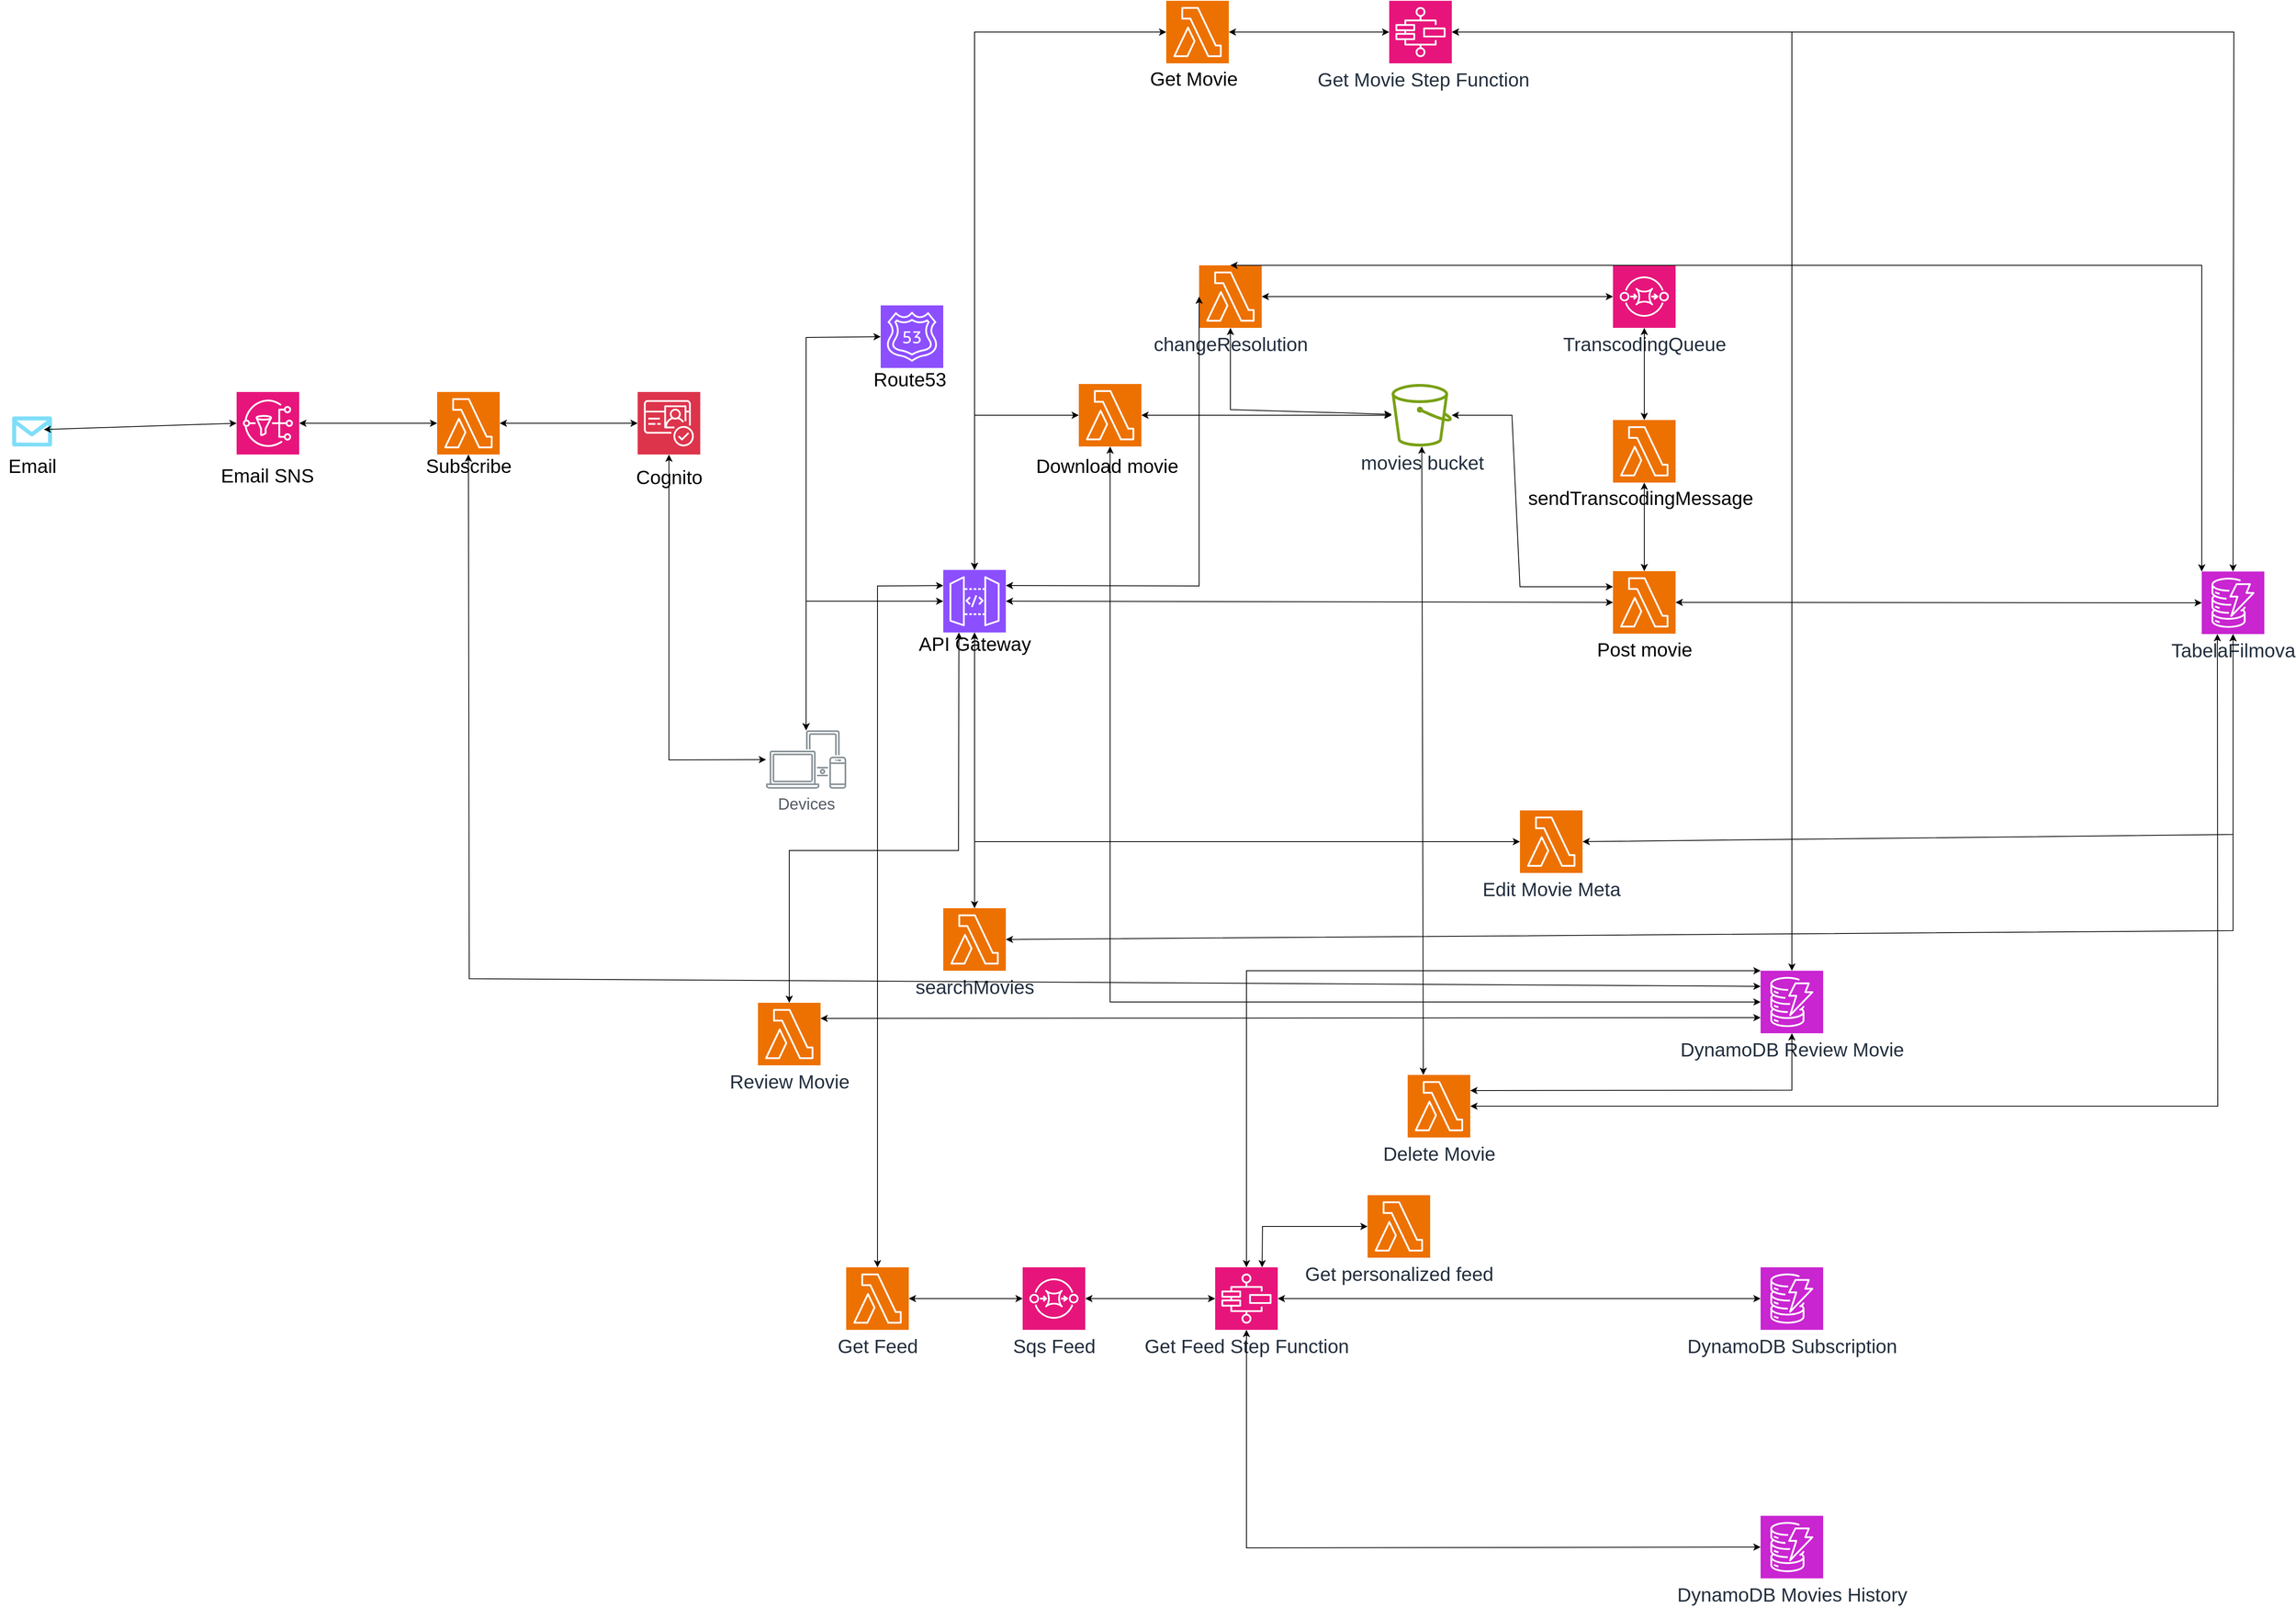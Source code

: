 <mxfile version="24.6.4" type="device">
  <diagram name="Page-1" id="YmQYOBsGNgxWVjuMiLZD">
    <mxGraphModel dx="3240" dy="2493" grid="1" gridSize="10" guides="1" tooltips="1" connect="1" arrows="1" fold="1" page="1" pageScale="1" pageWidth="850" pageHeight="1100" math="0" shadow="0">
      <root>
        <mxCell id="0" />
        <mxCell id="1" parent="0" />
        <mxCell id="2Vt1JVdmlh5cdwt1zKHp-1" value="&lt;font style=&quot;font-size: 20px;&quot;&gt;Devices&lt;/font&gt;" style="sketch=0;outlineConnect=0;gradientColor=none;fontColor=#545B64;strokeColor=none;fillColor=#879196;dashed=0;verticalLabelPosition=bottom;verticalAlign=top;align=center;html=1;fontSize=12;fontStyle=0;aspect=fixed;shape=mxgraph.aws4.illustration_devices;pointerEvents=1" parent="1" vertex="1">
          <mxGeometry x="180" y="670" width="100" height="73" as="geometry" />
        </mxCell>
        <mxCell id="2Vt1JVdmlh5cdwt1zKHp-2" value="" style="sketch=0;points=[[0,0,0],[0.25,0,0],[0.5,0,0],[0.75,0,0],[1,0,0],[0,1,0],[0.25,1,0],[0.5,1,0],[0.75,1,0],[1,1,0],[0,0.25,0],[0,0.5,0],[0,0.75,0],[1,0.25,0],[1,0.5,0],[1,0.75,0]];outlineConnect=0;fontColor=#232F3E;fillColor=#8C4FFF;strokeColor=#ffffff;dashed=0;verticalLabelPosition=bottom;verticalAlign=top;align=center;html=1;fontSize=12;fontStyle=0;aspect=fixed;shape=mxgraph.aws4.resourceIcon;resIcon=mxgraph.aws4.route_53;" parent="1" vertex="1">
          <mxGeometry x="323" y="140" width="78" height="78" as="geometry" />
        </mxCell>
        <mxCell id="2Vt1JVdmlh5cdwt1zKHp-3" value="" style="sketch=0;points=[[0,0,0],[0.25,0,0],[0.5,0,0],[0.75,0,0],[1,0,0],[0,1,0],[0.25,1,0],[0.5,1,0],[0.75,1,0],[1,1,0],[0,0.25,0],[0,0.5,0],[0,0.75,0],[1,0.25,0],[1,0.5,0],[1,0.75,0]];outlineConnect=0;fontColor=#232F3E;fillColor=#DD344C;strokeColor=#ffffff;dashed=0;verticalLabelPosition=bottom;verticalAlign=top;align=center;html=1;fontSize=12;fontStyle=0;aspect=fixed;shape=mxgraph.aws4.resourceIcon;resIcon=mxgraph.aws4.cognito;" parent="1" vertex="1">
          <mxGeometry x="20" y="248" width="78" height="78" as="geometry" />
        </mxCell>
        <mxCell id="2Vt1JVdmlh5cdwt1zKHp-4" value="" style="endArrow=classic;startArrow=classic;html=1;rounded=0;entryX=0;entryY=0.5;entryDx=0;entryDy=0;entryPerimeter=0;" parent="1" source="2Vt1JVdmlh5cdwt1zKHp-1" target="2Vt1JVdmlh5cdwt1zKHp-2" edge="1">
          <mxGeometry width="50" height="50" relative="1" as="geometry">
            <mxPoint x="210" y="290" as="sourcePoint" />
            <mxPoint x="260" y="240" as="targetPoint" />
            <Array as="points">
              <mxPoint x="230" y="180" />
            </Array>
          </mxGeometry>
        </mxCell>
        <mxCell id="2Vt1JVdmlh5cdwt1zKHp-5" value="Route53" style="text;html=1;align=center;verticalAlign=middle;resizable=0;points=[];autosize=1;strokeColor=none;fillColor=none;fontSize=24;" parent="1" vertex="1">
          <mxGeometry x="304" y="213" width="110" height="40" as="geometry" />
        </mxCell>
        <mxCell id="2Vt1JVdmlh5cdwt1zKHp-6" value="Cognito" style="text;html=1;align=center;verticalAlign=middle;resizable=0;points=[];autosize=1;strokeColor=none;fillColor=none;fontSize=24;" parent="1" vertex="1">
          <mxGeometry x="4" y="335" width="110" height="40" as="geometry" />
        </mxCell>
        <mxCell id="2Vt1JVdmlh5cdwt1zKHp-7" value="" style="endArrow=classic;startArrow=classic;html=1;rounded=0;entryX=0.5;entryY=1;entryDx=0;entryDy=0;entryPerimeter=0;" parent="1" source="2Vt1JVdmlh5cdwt1zKHp-1" target="2Vt1JVdmlh5cdwt1zKHp-3" edge="1">
          <mxGeometry width="50" height="50" relative="1" as="geometry">
            <mxPoint x="348" y="340" as="sourcePoint" />
            <mxPoint x="398" y="290" as="targetPoint" />
            <Array as="points">
              <mxPoint x="59" y="707" />
            </Array>
          </mxGeometry>
        </mxCell>
        <mxCell id="2Vt1JVdmlh5cdwt1zKHp-8" value="" style="sketch=0;points=[[0,0,0],[0.25,0,0],[0.5,0,0],[0.75,0,0],[1,0,0],[0,1,0],[0.25,1,0],[0.5,1,0],[0.75,1,0],[1,1,0],[0,0.25,0],[0,0.5,0],[0,0.75,0],[1,0.25,0],[1,0.5,0],[1,0.75,0]];outlineConnect=0;fontColor=#232F3E;fillColor=#8C4FFF;strokeColor=#ffffff;dashed=0;verticalLabelPosition=bottom;verticalAlign=top;align=center;html=1;fontSize=12;fontStyle=0;aspect=fixed;shape=mxgraph.aws4.resourceIcon;resIcon=mxgraph.aws4.api_gateway;" parent="1" vertex="1">
          <mxGeometry x="401" y="470" width="78" height="78" as="geometry" />
        </mxCell>
        <mxCell id="2Vt1JVdmlh5cdwt1zKHp-9" value="" style="endArrow=classic;startArrow=classic;html=1;rounded=0;entryX=0;entryY=0.5;entryDx=0;entryDy=0;entryPerimeter=0;" parent="1" source="2Vt1JVdmlh5cdwt1zKHp-1" target="2Vt1JVdmlh5cdwt1zKHp-8" edge="1">
          <mxGeometry width="50" height="50" relative="1" as="geometry">
            <mxPoint x="270" y="560" as="sourcePoint" />
            <mxPoint x="320" y="510" as="targetPoint" />
            <Array as="points">
              <mxPoint x="230" y="509" />
            </Array>
          </mxGeometry>
        </mxCell>
        <mxCell id="2Vt1JVdmlh5cdwt1zKHp-10" value="API Gateway" style="text;html=1;align=center;verticalAlign=middle;resizable=0;points=[];autosize=1;strokeColor=none;fillColor=none;fontSize=24;" parent="1" vertex="1">
          <mxGeometry x="360" y="543" width="160" height="40" as="geometry" />
        </mxCell>
        <mxCell id="m8aqMViu0j7FPz7zqXgG-5" value="" style="sketch=0;points=[[0,0,0],[0.25,0,0],[0.5,0,0],[0.75,0,0],[1,0,0],[0,1,0],[0.25,1,0],[0.5,1,0],[0.75,1,0],[1,1,0],[0,0.25,0],[0,0.5,0],[0,0.75,0],[1,0.25,0],[1,0.5,0],[1,0.75,0]];outlineConnect=0;fontColor=#232F3E;fillColor=#E7157B;strokeColor=#ffffff;dashed=0;verticalLabelPosition=bottom;verticalAlign=top;align=center;html=1;fontSize=12;fontStyle=0;aspect=fixed;shape=mxgraph.aws4.resourceIcon;resIcon=mxgraph.aws4.sns;" parent="1" vertex="1">
          <mxGeometry x="-480" y="248" width="78" height="78" as="geometry" />
        </mxCell>
        <mxCell id="m8aqMViu0j7FPz7zqXgG-6" value="Email SNS" style="text;html=1;align=center;verticalAlign=middle;resizable=0;points=[];autosize=1;strokeColor=none;fillColor=none;fontSize=24;" parent="1" vertex="1">
          <mxGeometry x="-512" y="333" width="140" height="40" as="geometry" />
        </mxCell>
        <mxCell id="m8aqMViu0j7FPz7zqXgG-8" value="Subscribe" style="text;html=1;align=center;verticalAlign=middle;resizable=0;points=[];autosize=1;strokeColor=none;fillColor=none;fontSize=24;" parent="1" vertex="1">
          <mxGeometry x="-256" y="321" width="130" height="40" as="geometry" />
        </mxCell>
        <mxCell id="m8aqMViu0j7FPz7zqXgG-9" value="" style="endArrow=classic;startArrow=classic;html=1;rounded=0;exitX=1;exitY=0.5;exitDx=0;exitDy=0;exitPerimeter=0;" parent="1" source="m8aqMViu0j7FPz7zqXgG-14" target="2Vt1JVdmlh5cdwt1zKHp-3" edge="1">
          <mxGeometry width="50" height="50" relative="1" as="geometry">
            <mxPoint x="-162.001" y="287.0" as="sourcePoint" />
            <mxPoint x="220" y="210" as="targetPoint" />
          </mxGeometry>
        </mxCell>
        <mxCell id="m8aqMViu0j7FPz7zqXgG-10" value="" style="endArrow=classic;startArrow=classic;html=1;rounded=0;entryX=0;entryY=0.5;entryDx=0;entryDy=0;entryPerimeter=0;" parent="1" source="m8aqMViu0j7FPz7zqXgG-5" target="m8aqMViu0j7FPz7zqXgG-14" edge="1">
          <mxGeometry width="50" height="50" relative="1" as="geometry">
            <mxPoint x="170" y="260" as="sourcePoint" />
            <mxPoint x="-219.999" y="287.0" as="targetPoint" />
          </mxGeometry>
        </mxCell>
        <mxCell id="m8aqMViu0j7FPz7zqXgG-11" value="" style="verticalLabelPosition=bottom;html=1;verticalAlign=top;align=center;strokeColor=none;fillColor=#00BEF2;shape=mxgraph.azure.message;pointerEvents=1;" parent="1" vertex="1">
          <mxGeometry x="-760" y="278.5" width="50" height="37.5" as="geometry" />
        </mxCell>
        <mxCell id="m8aqMViu0j7FPz7zqXgG-12" value="" style="endArrow=classic;startArrow=classic;html=1;rounded=0;exitX=0.791;exitY=0.435;exitDx=0;exitDy=0;exitPerimeter=0;entryX=0;entryY=0.5;entryDx=0;entryDy=0;entryPerimeter=0;" parent="1" source="m8aqMViu0j7FPz7zqXgG-11" target="m8aqMViu0j7FPz7zqXgG-5" edge="1">
          <mxGeometry width="50" height="50" relative="1" as="geometry">
            <mxPoint x="170" y="260" as="sourcePoint" />
            <mxPoint x="220" y="210" as="targetPoint" />
          </mxGeometry>
        </mxCell>
        <mxCell id="m8aqMViu0j7FPz7zqXgG-13" value="Email" style="text;html=1;align=center;verticalAlign=middle;resizable=0;points=[];autosize=1;strokeColor=none;fillColor=none;fontSize=24;" parent="1" vertex="1">
          <mxGeometry x="-775" y="321" width="80" height="40" as="geometry" />
        </mxCell>
        <mxCell id="m8aqMViu0j7FPz7zqXgG-14" value="" style="sketch=0;points=[[0,0,0],[0.25,0,0],[0.5,0,0],[0.75,0,0],[1,0,0],[0,1,0],[0.25,1,0],[0.5,1,0],[0.75,1,0],[1,1,0],[0,0.25,0],[0,0.5,0],[0,0.75,0],[1,0.25,0],[1,0.5,0],[1,0.75,0]];outlineConnect=0;fontColor=#232F3E;fillColor=#ED7100;strokeColor=#ffffff;dashed=0;verticalLabelPosition=bottom;verticalAlign=top;align=center;html=1;fontSize=12;fontStyle=0;aspect=fixed;shape=mxgraph.aws4.resourceIcon;resIcon=mxgraph.aws4.lambda;" parent="1" vertex="1">
          <mxGeometry x="-230" y="248" width="78" height="78" as="geometry" />
        </mxCell>
        <mxCell id="m8aqMViu0j7FPz7zqXgG-15" value="" style="sketch=0;points=[[0,0,0],[0.25,0,0],[0.5,0,0],[0.75,0,0],[1,0,0],[0,1,0],[0.25,1,0],[0.5,1,0],[0.75,1,0],[1,1,0],[0,0.25,0],[0,0.5,0],[0,0.75,0],[1,0.25,0],[1,0.5,0],[1,0.75,0]];outlineConnect=0;fontColor=#232F3E;fillColor=#ED7100;strokeColor=#ffffff;dashed=0;verticalLabelPosition=bottom;verticalAlign=top;align=center;html=1;fontSize=12;fontStyle=0;aspect=fixed;shape=mxgraph.aws4.resourceIcon;resIcon=mxgraph.aws4.lambda;" parent="1" vertex="1">
          <mxGeometry x="570" y="238" width="78" height="78" as="geometry" />
        </mxCell>
        <mxCell id="m8aqMViu0j7FPz7zqXgG-16" value="Download movie" style="text;html=1;align=center;verticalAlign=middle;resizable=0;points=[];autosize=1;strokeColor=none;fillColor=none;fontSize=24;" parent="1" vertex="1">
          <mxGeometry x="505" y="321" width="200" height="40" as="geometry" />
        </mxCell>
        <mxCell id="m8aqMViu0j7FPz7zqXgG-17" value="movies bucket" style="sketch=0;outlineConnect=0;fontColor=#232F3E;gradientColor=none;fillColor=#7AA116;strokeColor=none;dashed=0;verticalLabelPosition=bottom;verticalAlign=top;align=center;html=1;fontSize=24;fontStyle=0;aspect=fixed;pointerEvents=1;shape=mxgraph.aws4.bucket;" parent="1" vertex="1">
          <mxGeometry x="960" y="238" width="75" height="78" as="geometry" />
        </mxCell>
        <mxCell id="m8aqMViu0j7FPz7zqXgG-18" value="" style="endArrow=classic;startArrow=classic;html=1;rounded=0;entryX=0;entryY=0.5;entryDx=0;entryDy=0;entryPerimeter=0;exitX=0.5;exitY=0;exitDx=0;exitDy=0;exitPerimeter=0;" parent="1" source="2Vt1JVdmlh5cdwt1zKHp-8" target="m8aqMViu0j7FPz7zqXgG-15" edge="1">
          <mxGeometry width="50" height="50" relative="1" as="geometry">
            <mxPoint x="690" y="580" as="sourcePoint" />
            <mxPoint x="740" y="530" as="targetPoint" />
            <Array as="points">
              <mxPoint x="440" y="277" />
            </Array>
          </mxGeometry>
        </mxCell>
        <mxCell id="m8aqMViu0j7FPz7zqXgG-19" value="" style="endArrow=classic;startArrow=classic;html=1;rounded=0;exitX=1;exitY=0.5;exitDx=0;exitDy=0;exitPerimeter=0;" parent="1" source="m8aqMViu0j7FPz7zqXgG-15" target="m8aqMViu0j7FPz7zqXgG-17" edge="1">
          <mxGeometry width="50" height="50" relative="1" as="geometry">
            <mxPoint x="690" y="580" as="sourcePoint" />
            <mxPoint x="740" y="530" as="targetPoint" />
          </mxGeometry>
        </mxCell>
        <mxCell id="m8aqMViu0j7FPz7zqXgG-20" value="&lt;font style=&quot;font-size: 24px;&quot;&gt;DynamoDB Review Movie&lt;/font&gt;" style="sketch=0;points=[[0,0,0],[0.25,0,0],[0.5,0,0],[0.75,0,0],[1,0,0],[0,1,0],[0.25,1,0],[0.5,1,0],[0.75,1,0],[1,1,0],[0,0.25,0],[0,0.5,0],[0,0.75,0],[1,0.25,0],[1,0.5,0],[1,0.75,0]];outlineConnect=0;fontColor=#232F3E;fillColor=#C925D1;strokeColor=#ffffff;dashed=0;verticalLabelPosition=bottom;verticalAlign=top;align=center;html=1;fontSize=12;fontStyle=0;aspect=fixed;shape=mxgraph.aws4.resourceIcon;resIcon=mxgraph.aws4.dynamodb;" parent="1" vertex="1">
          <mxGeometry x="1420" y="970" width="78" height="78" as="geometry" />
        </mxCell>
        <mxCell id="m8aqMViu0j7FPz7zqXgG-21" value="" style="endArrow=classic;startArrow=classic;html=1;rounded=0;entryX=0.5;entryY=1;entryDx=0;entryDy=0;entryPerimeter=0;exitX=0;exitY=0.5;exitDx=0;exitDy=0;exitPerimeter=0;" parent="1" source="m8aqMViu0j7FPz7zqXgG-20" target="m8aqMViu0j7FPz7zqXgG-15" edge="1">
          <mxGeometry width="50" height="50" relative="1" as="geometry">
            <mxPoint x="690" y="580" as="sourcePoint" />
            <mxPoint x="740" y="530" as="targetPoint" />
            <Array as="points">
              <mxPoint x="609" y="1009" />
            </Array>
          </mxGeometry>
        </mxCell>
        <mxCell id="m8aqMViu0j7FPz7zqXgG-22" value="" style="sketch=0;points=[[0,0,0],[0.25,0,0],[0.5,0,0],[0.75,0,0],[1,0,0],[0,1,0],[0.25,1,0],[0.5,1,0],[0.75,1,0],[1,1,0],[0,0.25,0],[0,0.5,0],[0,0.75,0],[1,0.25,0],[1,0.5,0],[1,0.75,0]];outlineConnect=0;fontColor=#232F3E;fillColor=#ED7100;strokeColor=#ffffff;dashed=0;verticalLabelPosition=bottom;verticalAlign=top;align=center;html=1;fontSize=12;fontStyle=0;aspect=fixed;shape=mxgraph.aws4.resourceIcon;resIcon=mxgraph.aws4.lambda;" parent="1" vertex="1">
          <mxGeometry x="1236" y="471.5" width="78" height="78" as="geometry" />
        </mxCell>
        <mxCell id="m8aqMViu0j7FPz7zqXgG-23" value="Post movie" style="text;html=1;align=center;verticalAlign=middle;resizable=0;points=[];autosize=1;strokeColor=none;fillColor=none;fontSize=24;" parent="1" vertex="1">
          <mxGeometry x="1205" y="550" width="140" height="40" as="geometry" />
        </mxCell>
        <mxCell id="m8aqMViu0j7FPz7zqXgG-24" value="" style="endArrow=classic;startArrow=classic;html=1;rounded=0;exitX=1;exitY=0.5;exitDx=0;exitDy=0;exitPerimeter=0;entryX=0;entryY=0.5;entryDx=0;entryDy=0;entryPerimeter=0;" parent="1" source="2Vt1JVdmlh5cdwt1zKHp-8" target="m8aqMViu0j7FPz7zqXgG-22" edge="1">
          <mxGeometry width="50" height="50" relative="1" as="geometry">
            <mxPoint x="690" y="720" as="sourcePoint" />
            <mxPoint x="740" y="670" as="targetPoint" />
          </mxGeometry>
        </mxCell>
        <mxCell id="m8aqMViu0j7FPz7zqXgG-26" value="" style="endArrow=classic;startArrow=classic;html=1;rounded=0;exitX=1;exitY=0.5;exitDx=0;exitDy=0;exitPerimeter=0;entryX=0;entryY=0.5;entryDx=0;entryDy=0;entryPerimeter=0;" parent="1" source="m8aqMViu0j7FPz7zqXgG-22" target="m8aqMViu0j7FPz7zqXgG-31" edge="1">
          <mxGeometry width="50" height="50" relative="1" as="geometry">
            <mxPoint x="690" y="720" as="sourcePoint" />
            <mxPoint x="1290" y="509" as="targetPoint" />
          </mxGeometry>
        </mxCell>
        <mxCell id="m8aqMViu0j7FPz7zqXgG-31" value="&lt;font style=&quot;font-size: 24px;&quot;&gt;TabelaFilmova&lt;/font&gt;" style="sketch=0;points=[[0,0,0],[0.25,0,0],[0.5,0,0],[0.75,0,0],[1,0,0],[0,1,0],[0.25,1,0],[0.5,1,0],[0.75,1,0],[1,1,0],[0,0.25,0],[0,0.5,0],[0,0.75,0],[1,0.25,0],[1,0.5,0],[1,0.75,0]];outlineConnect=0;fontColor=#232F3E;fillColor=#C925D1;strokeColor=#ffffff;dashed=0;verticalLabelPosition=bottom;verticalAlign=top;align=center;html=1;fontSize=12;fontStyle=0;aspect=fixed;shape=mxgraph.aws4.resourceIcon;resIcon=mxgraph.aws4.dynamodb;" parent="1" vertex="1">
          <mxGeometry x="1970" y="472" width="78" height="78" as="geometry" />
        </mxCell>
        <mxCell id="m8aqMViu0j7FPz7zqXgG-38" value="&lt;font style=&quot;font-size: 24px;&quot;&gt;&amp;nbsp;Get Movie Step Function&lt;/font&gt;" style="sketch=0;points=[[0,0,0],[0.25,0,0],[0.5,0,0],[0.75,0,0],[1,0,0],[0,1,0],[0.25,1,0],[0.5,1,0],[0.75,1,0],[1,1,0],[0,0.25,0],[0,0.5,0],[0,0.75,0],[1,0.25,0],[1,0.5,0],[1,0.75,0]];outlineConnect=0;fontColor=#232F3E;fillColor=#E7157B;strokeColor=#ffffff;dashed=0;verticalLabelPosition=bottom;verticalAlign=top;align=center;html=1;fontSize=12;fontStyle=0;aspect=fixed;shape=mxgraph.aws4.resourceIcon;resIcon=mxgraph.aws4.step_functions;" parent="1" vertex="1">
          <mxGeometry x="957" y="-240" width="78" height="78" as="geometry" />
        </mxCell>
        <mxCell id="m8aqMViu0j7FPz7zqXgG-40" value="" style="sketch=0;points=[[0,0,0],[0.25,0,0],[0.5,0,0],[0.75,0,0],[1,0,0],[0,1,0],[0.25,1,0],[0.5,1,0],[0.75,1,0],[1,1,0],[0,0.25,0],[0,0.5,0],[0,0.75,0],[1,0.25,0],[1,0.5,0],[1,0.75,0]];outlineConnect=0;fontColor=#232F3E;fillColor=#ED7100;strokeColor=#ffffff;dashed=0;verticalLabelPosition=bottom;verticalAlign=top;align=center;html=1;fontSize=12;fontStyle=0;aspect=fixed;shape=mxgraph.aws4.resourceIcon;resIcon=mxgraph.aws4.lambda;" parent="1" vertex="1">
          <mxGeometry x="679" y="-240" width="78" height="78" as="geometry" />
        </mxCell>
        <mxCell id="m8aqMViu0j7FPz7zqXgG-41" value="&lt;font style=&quot;font-size: 24px;&quot;&gt;Get Movie&lt;/font&gt;" style="text;html=1;align=center;verticalAlign=middle;resizable=0;points=[];autosize=1;strokeColor=none;fillColor=none;" parent="1" vertex="1">
          <mxGeometry x="648" y="-162" width="130" height="40" as="geometry" />
        </mxCell>
        <mxCell id="m8aqMViu0j7FPz7zqXgG-42" value="" style="endArrow=classic;startArrow=classic;html=1;rounded=0;exitX=1;exitY=0.5;exitDx=0;exitDy=0;exitPerimeter=0;entryX=0;entryY=0.5;entryDx=0;entryDy=0;entryPerimeter=0;" parent="1" source="m8aqMViu0j7FPz7zqXgG-40" target="m8aqMViu0j7FPz7zqXgG-38" edge="1">
          <mxGeometry width="50" height="50" relative="1" as="geometry">
            <mxPoint x="1070" y="200" as="sourcePoint" />
            <mxPoint x="1120" y="150" as="targetPoint" />
          </mxGeometry>
        </mxCell>
        <mxCell id="m8aqMViu0j7FPz7zqXgG-43" value="" style="endArrow=classic;startArrow=classic;html=1;rounded=0;entryX=0;entryY=0.5;entryDx=0;entryDy=0;entryPerimeter=0;exitX=0.5;exitY=0;exitDx=0;exitDy=0;exitPerimeter=0;" parent="1" source="2Vt1JVdmlh5cdwt1zKHp-8" target="m8aqMViu0j7FPz7zqXgG-40" edge="1">
          <mxGeometry width="50" height="50" relative="1" as="geometry">
            <mxPoint x="1070" y="200" as="sourcePoint" />
            <mxPoint x="1120" y="150" as="targetPoint" />
            <Array as="points">
              <mxPoint x="440" y="-201" />
            </Array>
          </mxGeometry>
        </mxCell>
        <mxCell id="m8aqMViu0j7FPz7zqXgG-44" value="" style="endArrow=classic;startArrow=classic;html=1;rounded=0;entryX=0.5;entryY=0;entryDx=0;entryDy=0;entryPerimeter=0;exitX=1;exitY=0.5;exitDx=0;exitDy=0;exitPerimeter=0;" parent="1" source="m8aqMViu0j7FPz7zqXgG-38" target="m8aqMViu0j7FPz7zqXgG-31" edge="1">
          <mxGeometry width="50" height="50" relative="1" as="geometry">
            <mxPoint x="1070" y="200" as="sourcePoint" />
            <mxPoint x="1120" y="150" as="targetPoint" />
            <Array as="points">
              <mxPoint x="2010" y="-201" />
            </Array>
          </mxGeometry>
        </mxCell>
        <mxCell id="m8aqMViu0j7FPz7zqXgG-45" value="" style="endArrow=classic;startArrow=classic;html=1;rounded=0;entryX=0.5;entryY=0;entryDx=0;entryDy=0;entryPerimeter=0;exitX=1;exitY=0.5;exitDx=0;exitDy=0;exitPerimeter=0;" parent="1" source="m8aqMViu0j7FPz7zqXgG-38" target="m8aqMViu0j7FPz7zqXgG-20" edge="1">
          <mxGeometry width="50" height="50" relative="1" as="geometry">
            <mxPoint x="1070" y="490" as="sourcePoint" />
            <mxPoint x="1120" y="440" as="targetPoint" />
            <Array as="points">
              <mxPoint x="1459" y="-201" />
            </Array>
          </mxGeometry>
        </mxCell>
        <mxCell id="m8aqMViu0j7FPz7zqXgG-49" value="&lt;font style=&quot;font-size: 24px;&quot;&gt;Edit Movie Meta&lt;/font&gt;" style="sketch=0;points=[[0,0,0],[0.25,0,0],[0.5,0,0],[0.75,0,0],[1,0,0],[0,1,0],[0.25,1,0],[0.5,1,0],[0.75,1,0],[1,1,0],[0,0.25,0],[0,0.5,0],[0,0.75,0],[1,0.25,0],[1,0.5,0],[1,0.75,0]];outlineConnect=0;fontColor=#232F3E;fillColor=#ED7100;strokeColor=#ffffff;dashed=0;verticalLabelPosition=bottom;verticalAlign=top;align=center;html=1;fontSize=12;fontStyle=0;aspect=fixed;shape=mxgraph.aws4.resourceIcon;resIcon=mxgraph.aws4.lambda;" parent="1" vertex="1">
          <mxGeometry x="1120" y="770" width="78" height="78" as="geometry" />
        </mxCell>
        <mxCell id="m8aqMViu0j7FPz7zqXgG-50" value="" style="endArrow=classic;startArrow=classic;html=1;rounded=0;exitX=1;exitY=0.5;exitDx=0;exitDy=0;exitPerimeter=0;entryX=0.5;entryY=1;entryDx=0;entryDy=0;entryPerimeter=0;" parent="1" source="m8aqMViu0j7FPz7zqXgG-49" target="m8aqMViu0j7FPz7zqXgG-31" edge="1">
          <mxGeometry width="50" height="50" relative="1" as="geometry">
            <mxPoint x="1620" y="490" as="sourcePoint" />
            <mxPoint x="1670" y="440" as="targetPoint" />
            <Array as="points">
              <mxPoint x="2009" y="800" />
            </Array>
          </mxGeometry>
        </mxCell>
        <mxCell id="m8aqMViu0j7FPz7zqXgG-51" value="" style="endArrow=classic;startArrow=classic;html=1;rounded=0;exitX=0;exitY=0.5;exitDx=0;exitDy=0;exitPerimeter=0;" parent="1" source="m8aqMViu0j7FPz7zqXgG-49" target="2Vt1JVdmlh5cdwt1zKHp-8" edge="1">
          <mxGeometry width="50" height="50" relative="1" as="geometry">
            <mxPoint x="940" y="490" as="sourcePoint" />
            <mxPoint x="990" y="440" as="targetPoint" />
            <Array as="points">
              <mxPoint x="440" y="809" />
            </Array>
          </mxGeometry>
        </mxCell>
        <mxCell id="m8aqMViu0j7FPz7zqXgG-52" value="&lt;font style=&quot;font-size: 24px;&quot;&gt;searchMovies&lt;/font&gt;" style="sketch=0;points=[[0,0,0],[0.25,0,0],[0.5,0,0],[0.75,0,0],[1,0,0],[0,1,0],[0.25,1,0],[0.5,1,0],[0.75,1,0],[1,1,0],[0,0.25,0],[0,0.5,0],[0,0.75,0],[1,0.25,0],[1,0.5,0],[1,0.75,0]];outlineConnect=0;fontColor=#232F3E;fillColor=#ED7100;strokeColor=#ffffff;dashed=0;verticalLabelPosition=bottom;verticalAlign=top;align=center;html=1;fontSize=12;fontStyle=0;aspect=fixed;shape=mxgraph.aws4.resourceIcon;resIcon=mxgraph.aws4.lambda;" parent="1" vertex="1">
          <mxGeometry x="401" y="892" width="78" height="78" as="geometry" />
        </mxCell>
        <mxCell id="m8aqMViu0j7FPz7zqXgG-53" value="" style="endArrow=classic;startArrow=classic;html=1;rounded=0;entryX=0.5;entryY=1;entryDx=0;entryDy=0;entryPerimeter=0;exitX=1;exitY=0.5;exitDx=0;exitDy=0;exitPerimeter=0;" parent="1" source="m8aqMViu0j7FPz7zqXgG-52" target="m8aqMViu0j7FPz7zqXgG-31" edge="1">
          <mxGeometry width="50" height="50" relative="1" as="geometry">
            <mxPoint x="1000" y="330" as="sourcePoint" />
            <mxPoint x="1050" y="280" as="targetPoint" />
            <Array as="points">
              <mxPoint x="2009" y="920" />
            </Array>
          </mxGeometry>
        </mxCell>
        <mxCell id="m8aqMViu0j7FPz7zqXgG-54" value="" style="endArrow=classic;startArrow=classic;html=1;rounded=0;exitX=0.5;exitY=0;exitDx=0;exitDy=0;exitPerimeter=0;" parent="1" source="m8aqMViu0j7FPz7zqXgG-52" target="2Vt1JVdmlh5cdwt1zKHp-8" edge="1">
          <mxGeometry width="50" height="50" relative="1" as="geometry">
            <mxPoint x="1370" y="520" as="sourcePoint" />
            <mxPoint x="1420" y="470" as="targetPoint" />
          </mxGeometry>
        </mxCell>
        <mxCell id="m8aqMViu0j7FPz7zqXgG-56" value="&lt;font style=&quot;font-size: 24px;&quot;&gt;Delete Movie&lt;/font&gt;" style="sketch=0;points=[[0,0,0],[0.25,0,0],[0.5,0,0],[0.75,0,0],[1,0,0],[0,1,0],[0.25,1,0],[0.5,1,0],[0.75,1,0],[1,1,0],[0,0.25,0],[0,0.5,0],[0,0.75,0],[1,0.25,0],[1,0.5,0],[1,0.75,0]];outlineConnect=0;fontColor=#232F3E;fillColor=#ED7100;strokeColor=#ffffff;dashed=0;verticalLabelPosition=bottom;verticalAlign=top;align=center;html=1;fontSize=12;fontStyle=0;aspect=fixed;shape=mxgraph.aws4.resourceIcon;resIcon=mxgraph.aws4.lambda;" parent="1" vertex="1">
          <mxGeometry x="980" y="1100" width="78" height="78" as="geometry" />
        </mxCell>
        <mxCell id="m8aqMViu0j7FPz7zqXgG-57" value="" style="endArrow=classic;startArrow=classic;html=1;rounded=0;exitX=0.25;exitY=0;exitDx=0;exitDy=0;exitPerimeter=0;" parent="1" source="m8aqMViu0j7FPz7zqXgG-56" target="m8aqMViu0j7FPz7zqXgG-17" edge="1">
          <mxGeometry width="50" height="50" relative="1" as="geometry">
            <mxPoint x="890" y="680" as="sourcePoint" />
            <mxPoint x="940" y="630" as="targetPoint" />
          </mxGeometry>
        </mxCell>
        <mxCell id="m8aqMViu0j7FPz7zqXgG-58" value="" style="endArrow=classic;startArrow=classic;html=1;rounded=0;entryX=0.25;entryY=1;entryDx=0;entryDy=0;entryPerimeter=0;exitX=1;exitY=0.5;exitDx=0;exitDy=0;exitPerimeter=0;" parent="1" source="m8aqMViu0j7FPz7zqXgG-56" target="m8aqMViu0j7FPz7zqXgG-31" edge="1">
          <mxGeometry width="50" height="50" relative="1" as="geometry">
            <mxPoint x="890" y="680" as="sourcePoint" />
            <mxPoint x="940" y="630" as="targetPoint" />
            <Array as="points">
              <mxPoint x="1990" y="1139" />
            </Array>
          </mxGeometry>
        </mxCell>
        <mxCell id="m8aqMViu0j7FPz7zqXgG-59" value="" style="endArrow=classic;startArrow=classic;html=1;rounded=0;exitX=1;exitY=0.25;exitDx=0;exitDy=0;exitPerimeter=0;entryX=0.5;entryY=1;entryDx=0;entryDy=0;entryPerimeter=0;" parent="1" source="m8aqMViu0j7FPz7zqXgG-56" target="m8aqMViu0j7FPz7zqXgG-20" edge="1">
          <mxGeometry width="50" height="50" relative="1" as="geometry">
            <mxPoint x="890" y="680" as="sourcePoint" />
            <mxPoint x="940" y="630" as="targetPoint" />
            <Array as="points">
              <mxPoint x="1459" y="1119" />
            </Array>
          </mxGeometry>
        </mxCell>
        <mxCell id="m8aqMViu0j7FPz7zqXgG-60" value="" style="endArrow=classic;startArrow=classic;html=1;rounded=0;entryX=0.5;entryY=1;entryDx=0;entryDy=0;entryPerimeter=0;exitX=0;exitY=0.25;exitDx=0;exitDy=0;exitPerimeter=0;" parent="1" source="m8aqMViu0j7FPz7zqXgG-20" target="m8aqMViu0j7FPz7zqXgG-14" edge="1">
          <mxGeometry width="50" height="50" relative="1" as="geometry">
            <mxPoint x="530" y="680" as="sourcePoint" />
            <mxPoint x="580" y="630" as="targetPoint" />
            <Array as="points">
              <mxPoint x="-190" y="980" />
            </Array>
          </mxGeometry>
        </mxCell>
        <mxCell id="m8aqMViu0j7FPz7zqXgG-61" value="&lt;font style=&quot;font-size: 24px;&quot;&gt;Review Movie&lt;/font&gt;" style="sketch=0;points=[[0,0,0],[0.25,0,0],[0.5,0,0],[0.75,0,0],[1,0,0],[0,1,0],[0.25,1,0],[0.5,1,0],[0.75,1,0],[1,1,0],[0,0.25,0],[0,0.5,0],[0,0.75,0],[1,0.25,0],[1,0.5,0],[1,0.75,0]];outlineConnect=0;fontColor=#232F3E;fillColor=#ED7100;strokeColor=#ffffff;dashed=0;verticalLabelPosition=bottom;verticalAlign=top;align=center;html=1;fontSize=12;fontStyle=0;aspect=fixed;shape=mxgraph.aws4.resourceIcon;resIcon=mxgraph.aws4.lambda;" parent="1" vertex="1">
          <mxGeometry x="170" y="1010" width="78" height="78" as="geometry" />
        </mxCell>
        <mxCell id="m8aqMViu0j7FPz7zqXgG-62" value="" style="endArrow=classic;startArrow=classic;html=1;rounded=0;entryX=0;entryY=0.75;entryDx=0;entryDy=0;entryPerimeter=0;exitX=1;exitY=0.25;exitDx=0;exitDy=0;exitPerimeter=0;" parent="1" source="m8aqMViu0j7FPz7zqXgG-61" target="m8aqMViu0j7FPz7zqXgG-20" edge="1">
          <mxGeometry width="50" height="50" relative="1" as="geometry">
            <mxPoint x="820" y="860" as="sourcePoint" />
            <mxPoint x="870" y="810" as="targetPoint" />
          </mxGeometry>
        </mxCell>
        <mxCell id="m8aqMViu0j7FPz7zqXgG-63" value="" style="endArrow=classic;startArrow=classic;html=1;rounded=0;entryX=0.25;entryY=1;entryDx=0;entryDy=0;entryPerimeter=0;exitX=0.5;exitY=0;exitDx=0;exitDy=0;exitPerimeter=0;" parent="1" source="m8aqMViu0j7FPz7zqXgG-61" target="2Vt1JVdmlh5cdwt1zKHp-8" edge="1">
          <mxGeometry width="50" height="50" relative="1" as="geometry">
            <mxPoint x="820" y="860" as="sourcePoint" />
            <mxPoint x="870" y="810" as="targetPoint" />
            <Array as="points">
              <mxPoint x="209" y="820" />
              <mxPoint x="420" y="820" />
            </Array>
          </mxGeometry>
        </mxCell>
        <mxCell id="m8aqMViu0j7FPz7zqXgG-65" value="&lt;font style=&quot;font-size: 24px;&quot;&gt;DynamoDB Subscription&lt;/font&gt;" style="sketch=0;points=[[0,0,0],[0.25,0,0],[0.5,0,0],[0.75,0,0],[1,0,0],[0,1,0],[0.25,1,0],[0.5,1,0],[0.75,1,0],[1,1,0],[0,0.25,0],[0,0.5,0],[0,0.75,0],[1,0.25,0],[1,0.5,0],[1,0.75,0]];outlineConnect=0;fontColor=#232F3E;fillColor=#C925D1;strokeColor=#ffffff;dashed=0;verticalLabelPosition=bottom;verticalAlign=top;align=center;html=1;fontSize=12;fontStyle=0;aspect=fixed;shape=mxgraph.aws4.resourceIcon;resIcon=mxgraph.aws4.dynamodb;" parent="1" vertex="1">
          <mxGeometry x="1420" y="1340" width="78" height="78" as="geometry" />
        </mxCell>
        <mxCell id="m8aqMViu0j7FPz7zqXgG-67" value="&lt;font style=&quot;font-size: 24px;&quot;&gt;Get Feed Step Function&lt;/font&gt;" style="sketch=0;points=[[0,0,0],[0.25,0,0],[0.5,0,0],[0.75,0,0],[1,0,0],[0,1,0],[0.25,1,0],[0.5,1,0],[0.75,1,0],[1,1,0],[0,0.25,0],[0,0.5,0],[0,0.75,0],[1,0.25,0],[1,0.5,0],[1,0.75,0]];outlineConnect=0;fontColor=#232F3E;fillColor=#E7157B;strokeColor=#ffffff;dashed=0;verticalLabelPosition=bottom;verticalAlign=top;align=center;html=1;fontSize=12;fontStyle=0;aspect=fixed;shape=mxgraph.aws4.resourceIcon;resIcon=mxgraph.aws4.step_functions;" parent="1" vertex="1">
          <mxGeometry x="740" y="1340" width="78" height="78" as="geometry" />
        </mxCell>
        <mxCell id="m8aqMViu0j7FPz7zqXgG-68" value="" style="endArrow=classic;startArrow=classic;html=1;rounded=0;exitX=1;exitY=0.5;exitDx=0;exitDy=0;exitPerimeter=0;entryX=0;entryY=0.5;entryDx=0;entryDy=0;entryPerimeter=0;" parent="1" source="m8aqMViu0j7FPz7zqXgG-67" target="m8aqMViu0j7FPz7zqXgG-65" edge="1">
          <mxGeometry width="50" height="50" relative="1" as="geometry">
            <mxPoint x="1260" y="1030" as="sourcePoint" />
            <mxPoint x="1310" y="980" as="targetPoint" />
          </mxGeometry>
        </mxCell>
        <mxCell id="m8aqMViu0j7FPz7zqXgG-69" value="" style="endArrow=classic;startArrow=classic;html=1;rounded=0;entryX=0;entryY=0;entryDx=0;entryDy=0;entryPerimeter=0;exitX=0.5;exitY=0;exitDx=0;exitDy=0;exitPerimeter=0;" parent="1" source="m8aqMViu0j7FPz7zqXgG-67" target="m8aqMViu0j7FPz7zqXgG-20" edge="1">
          <mxGeometry width="50" height="50" relative="1" as="geometry">
            <mxPoint x="1260" y="1030" as="sourcePoint" />
            <mxPoint x="1310" y="980" as="targetPoint" />
            <Array as="points">
              <mxPoint x="779" y="970" />
            </Array>
          </mxGeometry>
        </mxCell>
        <mxCell id="m8aqMViu0j7FPz7zqXgG-70" value="&lt;font style=&quot;font-size: 24px;&quot;&gt;Sqs Feed&lt;/font&gt;" style="sketch=0;points=[[0,0,0],[0.25,0,0],[0.5,0,0],[0.75,0,0],[1,0,0],[0,1,0],[0.25,1,0],[0.5,1,0],[0.75,1,0],[1,1,0],[0,0.25,0],[0,0.5,0],[0,0.75,0],[1,0.25,0],[1,0.5,0],[1,0.75,0]];outlineConnect=0;fontColor=#232F3E;fillColor=#E7157B;strokeColor=#ffffff;dashed=0;verticalLabelPosition=bottom;verticalAlign=top;align=center;html=1;fontSize=12;fontStyle=0;aspect=fixed;shape=mxgraph.aws4.resourceIcon;resIcon=mxgraph.aws4.sqs;" parent="1" vertex="1">
          <mxGeometry x="500" y="1340" width="78" height="78" as="geometry" />
        </mxCell>
        <mxCell id="m8aqMViu0j7FPz7zqXgG-71" value="" style="endArrow=classic;startArrow=classic;html=1;rounded=0;entryX=1;entryY=0.5;entryDx=0;entryDy=0;entryPerimeter=0;exitX=0;exitY=0.5;exitDx=0;exitDy=0;exitPerimeter=0;" parent="1" source="m8aqMViu0j7FPz7zqXgG-67" target="m8aqMViu0j7FPz7zqXgG-70" edge="1">
          <mxGeometry width="50" height="50" relative="1" as="geometry">
            <mxPoint x="1260" y="1030" as="sourcePoint" />
            <mxPoint x="1310" y="980" as="targetPoint" />
          </mxGeometry>
        </mxCell>
        <mxCell id="m8aqMViu0j7FPz7zqXgG-72" value="&lt;font style=&quot;font-size: 24px;&quot;&gt;Get Feed&lt;/font&gt;" style="sketch=0;points=[[0,0,0],[0.25,0,0],[0.5,0,0],[0.75,0,0],[1,0,0],[0,1,0],[0.25,1,0],[0.5,1,0],[0.75,1,0],[1,1,0],[0,0.25,0],[0,0.5,0],[0,0.75,0],[1,0.25,0],[1,0.5,0],[1,0.75,0]];outlineConnect=0;fontColor=#232F3E;fillColor=#ED7100;strokeColor=#ffffff;dashed=0;verticalLabelPosition=bottom;verticalAlign=top;align=center;html=1;fontSize=12;fontStyle=0;aspect=fixed;shape=mxgraph.aws4.resourceIcon;resIcon=mxgraph.aws4.lambda;" parent="1" vertex="1">
          <mxGeometry x="280" y="1340" width="78" height="78" as="geometry" />
        </mxCell>
        <mxCell id="m8aqMViu0j7FPz7zqXgG-73" value="" style="endArrow=classic;startArrow=classic;html=1;rounded=0;exitX=1;exitY=0.5;exitDx=0;exitDy=0;exitPerimeter=0;entryX=0;entryY=0.5;entryDx=0;entryDy=0;entryPerimeter=0;" parent="1" source="m8aqMViu0j7FPz7zqXgG-72" target="m8aqMViu0j7FPz7zqXgG-70" edge="1">
          <mxGeometry width="50" height="50" relative="1" as="geometry">
            <mxPoint x="1260" y="1030" as="sourcePoint" />
            <mxPoint x="1310" y="980" as="targetPoint" />
          </mxGeometry>
        </mxCell>
        <mxCell id="m8aqMViu0j7FPz7zqXgG-74" value="" style="endArrow=classic;startArrow=classic;html=1;rounded=0;exitX=0.5;exitY=0;exitDx=0;exitDy=0;exitPerimeter=0;entryX=0;entryY=0.25;entryDx=0;entryDy=0;entryPerimeter=0;" parent="1" source="m8aqMViu0j7FPz7zqXgG-72" target="2Vt1JVdmlh5cdwt1zKHp-8" edge="1">
          <mxGeometry width="50" height="50" relative="1" as="geometry">
            <mxPoint x="1260" y="1030" as="sourcePoint" />
            <mxPoint x="1310" y="980" as="targetPoint" />
            <Array as="points">
              <mxPoint x="319" y="490" />
            </Array>
          </mxGeometry>
        </mxCell>
        <mxCell id="m8aqMViu0j7FPz7zqXgG-75" value="&lt;font style=&quot;font-size: 24px;&quot;&gt;DynamoDB Movies History&lt;/font&gt;" style="sketch=0;points=[[0,0,0],[0.25,0,0],[0.5,0,0],[0.75,0,0],[1,0,0],[0,1,0],[0.25,1,0],[0.5,1,0],[0.75,1,0],[1,1,0],[0,0.25,0],[0,0.5,0],[0,0.75,0],[1,0.25,0],[1,0.5,0],[1,0.75,0]];outlineConnect=0;fontColor=#232F3E;fillColor=#C925D1;strokeColor=#ffffff;dashed=0;verticalLabelPosition=bottom;verticalAlign=top;align=center;html=1;fontSize=12;fontStyle=0;aspect=fixed;shape=mxgraph.aws4.resourceIcon;resIcon=mxgraph.aws4.dynamodb;" parent="1" vertex="1">
          <mxGeometry x="1420" y="1650" width="78" height="78" as="geometry" />
        </mxCell>
        <mxCell id="m8aqMViu0j7FPz7zqXgG-77" value="" style="endArrow=classic;startArrow=classic;html=1;rounded=0;entryX=0.5;entryY=1;entryDx=0;entryDy=0;entryPerimeter=0;exitX=0;exitY=0.5;exitDx=0;exitDy=0;exitPerimeter=0;" parent="1" source="m8aqMViu0j7FPz7zqXgG-75" target="m8aqMViu0j7FPz7zqXgG-67" edge="1">
          <mxGeometry width="50" height="50" relative="1" as="geometry">
            <mxPoint x="1260" y="1360" as="sourcePoint" />
            <mxPoint x="1310" y="1310" as="targetPoint" />
            <Array as="points">
              <mxPoint x="779" y="1690" />
            </Array>
          </mxGeometry>
        </mxCell>
        <mxCell id="m8aqMViu0j7FPz7zqXgG-78" value="&lt;font style=&quot;font-size: 24px;&quot;&gt;Get personalized feed&lt;/font&gt;" style="sketch=0;points=[[0,0,0],[0.25,0,0],[0.5,0,0],[0.75,0,0],[1,0,0],[0,1,0],[0.25,1,0],[0.5,1,0],[0.75,1,0],[1,1,0],[0,0.25,0],[0,0.5,0],[0,0.75,0],[1,0.25,0],[1,0.5,0],[1,0.75,0]];outlineConnect=0;fontColor=#232F3E;fillColor=#ED7100;strokeColor=#ffffff;dashed=0;verticalLabelPosition=bottom;verticalAlign=top;align=center;html=1;fontSize=12;fontStyle=0;aspect=fixed;shape=mxgraph.aws4.resourceIcon;resIcon=mxgraph.aws4.lambda;" parent="1" vertex="1">
          <mxGeometry x="930" y="1250" width="78" height="78" as="geometry" />
        </mxCell>
        <mxCell id="m8aqMViu0j7FPz7zqXgG-79" value="" style="endArrow=classic;startArrow=classic;html=1;rounded=0;exitX=0.75;exitY=0;exitDx=0;exitDy=0;exitPerimeter=0;entryX=0;entryY=0.5;entryDx=0;entryDy=0;entryPerimeter=0;" parent="1" source="m8aqMViu0j7FPz7zqXgG-67" target="m8aqMViu0j7FPz7zqXgG-78" edge="1">
          <mxGeometry width="50" height="50" relative="1" as="geometry">
            <mxPoint x="1140" y="690" as="sourcePoint" />
            <mxPoint x="1190" y="640" as="targetPoint" />
            <Array as="points">
              <mxPoint x="799" y="1289" />
            </Array>
          </mxGeometry>
        </mxCell>
        <mxCell id="azufNP_5JpE3vBGDtAjU-5" value="&lt;font style=&quot;font-size: 24px;&quot;&gt;changeResolution&lt;/font&gt;" style="sketch=0;points=[[0,0,0],[0.25,0,0],[0.5,0,0],[0.75,0,0],[1,0,0],[0,1,0],[0.25,1,0],[0.5,1,0],[0.75,1,0],[1,1,0],[0,0.25,0],[0,0.5,0],[0,0.75,0],[1,0.25,0],[1,0.5,0],[1,0.75,0]];outlineConnect=0;fontColor=#232F3E;fillColor=#ED7100;strokeColor=#ffffff;dashed=0;verticalLabelPosition=bottom;verticalAlign=top;align=center;html=1;fontSize=12;fontStyle=0;aspect=fixed;shape=mxgraph.aws4.resourceIcon;resIcon=mxgraph.aws4.lambda;" vertex="1" parent="1">
          <mxGeometry x="720" y="90" width="78" height="78" as="geometry" />
        </mxCell>
        <mxCell id="azufNP_5JpE3vBGDtAjU-6" value="" style="endArrow=classic;startArrow=classic;html=1;rounded=0;exitX=1;exitY=0.25;exitDx=0;exitDy=0;exitPerimeter=0;entryX=0;entryY=0.5;entryDx=0;entryDy=0;entryPerimeter=0;" edge="1" parent="1" source="2Vt1JVdmlh5cdwt1zKHp-8" target="azufNP_5JpE3vBGDtAjU-5">
          <mxGeometry width="50" height="50" relative="1" as="geometry">
            <mxPoint x="900" y="350" as="sourcePoint" />
            <mxPoint x="950" y="300" as="targetPoint" />
            <Array as="points">
              <mxPoint x="720" y="490" />
            </Array>
          </mxGeometry>
        </mxCell>
        <mxCell id="azufNP_5JpE3vBGDtAjU-7" value="" style="endArrow=classic;startArrow=classic;html=1;rounded=0;exitX=0.5;exitY=1;exitDx=0;exitDy=0;exitPerimeter=0;" edge="1" parent="1" source="azufNP_5JpE3vBGDtAjU-5" target="m8aqMViu0j7FPz7zqXgG-17">
          <mxGeometry width="50" height="50" relative="1" as="geometry">
            <mxPoint x="900" y="350" as="sourcePoint" />
            <mxPoint x="950" y="300" as="targetPoint" />
            <Array as="points">
              <mxPoint x="759" y="270" />
            </Array>
          </mxGeometry>
        </mxCell>
        <mxCell id="azufNP_5JpE3vBGDtAjU-8" value="&lt;font style=&quot;font-size: 24px;&quot;&gt;TranscodingQueue&lt;/font&gt;" style="sketch=0;points=[[0,0,0],[0.25,0,0],[0.5,0,0],[0.75,0,0],[1,0,0],[0,1,0],[0.25,1,0],[0.5,1,0],[0.75,1,0],[1,1,0],[0,0.25,0],[0,0.5,0],[0,0.75,0],[1,0.25,0],[1,0.5,0],[1,0.75,0]];outlineConnect=0;fontColor=#232F3E;fillColor=#E7157B;strokeColor=#ffffff;dashed=0;verticalLabelPosition=bottom;verticalAlign=top;align=center;html=1;fontSize=12;fontStyle=0;aspect=fixed;shape=mxgraph.aws4.resourceIcon;resIcon=mxgraph.aws4.sqs;" vertex="1" parent="1">
          <mxGeometry x="1236" y="90" width="78" height="78" as="geometry" />
        </mxCell>
        <mxCell id="azufNP_5JpE3vBGDtAjU-9" value="" style="endArrow=classic;startArrow=classic;html=1;rounded=0;entryX=0.5;entryY=1;entryDx=0;entryDy=0;entryPerimeter=0;exitX=0.5;exitY=0;exitDx=0;exitDy=0;exitPerimeter=0;" edge="1" parent="1" source="azufNP_5JpE3vBGDtAjU-12" target="azufNP_5JpE3vBGDtAjU-8">
          <mxGeometry width="50" height="50" relative="1" as="geometry">
            <mxPoint x="900" y="730" as="sourcePoint" />
            <mxPoint x="950" y="680" as="targetPoint" />
          </mxGeometry>
        </mxCell>
        <mxCell id="azufNP_5JpE3vBGDtAjU-10" value="" style="endArrow=classic;startArrow=classic;html=1;rounded=0;exitX=1;exitY=0.5;exitDx=0;exitDy=0;exitPerimeter=0;entryX=0;entryY=0.5;entryDx=0;entryDy=0;entryPerimeter=0;" edge="1" parent="1" source="azufNP_5JpE3vBGDtAjU-5" target="azufNP_5JpE3vBGDtAjU-8">
          <mxGeometry width="50" height="50" relative="1" as="geometry">
            <mxPoint x="900" y="730" as="sourcePoint" />
            <mxPoint x="950" y="680" as="targetPoint" />
          </mxGeometry>
        </mxCell>
        <mxCell id="azufNP_5JpE3vBGDtAjU-11" value="" style="endArrow=classic;startArrow=classic;html=1;rounded=0;entryX=0;entryY=0;entryDx=0;entryDy=0;entryPerimeter=0;exitX=0.5;exitY=0;exitDx=0;exitDy=0;exitPerimeter=0;" edge="1" parent="1" source="azufNP_5JpE3vBGDtAjU-5" target="m8aqMViu0j7FPz7zqXgG-31">
          <mxGeometry width="50" height="50" relative="1" as="geometry">
            <mxPoint x="900" y="510" as="sourcePoint" />
            <mxPoint x="950" y="460" as="targetPoint" />
            <Array as="points">
              <mxPoint x="1970" y="90" />
            </Array>
          </mxGeometry>
        </mxCell>
        <mxCell id="azufNP_5JpE3vBGDtAjU-13" value="sendTranscodingMessage" style="text;html=1;align=center;verticalAlign=middle;resizable=0;points=[];autosize=1;strokeColor=none;fillColor=none;fontSize=24;" vertex="1" parent="1">
          <mxGeometry x="1120" y="361" width="300" height="40" as="geometry" />
        </mxCell>
        <mxCell id="azufNP_5JpE3vBGDtAjU-14" value="" style="endArrow=classic;startArrow=classic;html=1;rounded=0;entryX=0.5;entryY=1;entryDx=0;entryDy=0;entryPerimeter=0;exitX=0.5;exitY=0;exitDx=0;exitDy=0;exitPerimeter=0;" edge="1" parent="1" source="m8aqMViu0j7FPz7zqXgG-22" target="azufNP_5JpE3vBGDtAjU-12">
          <mxGeometry width="50" height="50" relative="1" as="geometry">
            <mxPoint x="1275" y="472" as="sourcePoint" />
            <mxPoint x="1275" y="188" as="targetPoint" />
          </mxGeometry>
        </mxCell>
        <mxCell id="azufNP_5JpE3vBGDtAjU-12" value="" style="sketch=0;points=[[0,0,0],[0.25,0,0],[0.5,0,0],[0.75,0,0],[1,0,0],[0,1,0],[0.25,1,0],[0.5,1,0],[0.75,1,0],[1,1,0],[0,0.25,0],[0,0.5,0],[0,0.75,0],[1,0.25,0],[1,0.5,0],[1,0.75,0]];outlineConnect=0;fontColor=#232F3E;fillColor=#ED7100;strokeColor=#ffffff;dashed=0;verticalLabelPosition=bottom;verticalAlign=top;align=center;html=1;fontSize=12;fontStyle=0;aspect=fixed;shape=mxgraph.aws4.resourceIcon;resIcon=mxgraph.aws4.lambda;" vertex="1" parent="1">
          <mxGeometry x="1236" y="283" width="78" height="78" as="geometry" />
        </mxCell>
        <mxCell id="azufNP_5JpE3vBGDtAjU-15" value="" style="endArrow=classic;startArrow=classic;html=1;rounded=0;entryX=0;entryY=0.25;entryDx=0;entryDy=0;entryPerimeter=0;" edge="1" parent="1" source="m8aqMViu0j7FPz7zqXgG-17" target="m8aqMViu0j7FPz7zqXgG-22">
          <mxGeometry width="50" height="50" relative="1" as="geometry">
            <mxPoint x="830" y="480" as="sourcePoint" />
            <mxPoint x="880" y="430" as="targetPoint" />
            <Array as="points">
              <mxPoint x="1110" y="277" />
              <mxPoint x="1120" y="491" />
            </Array>
          </mxGeometry>
        </mxCell>
      </root>
    </mxGraphModel>
  </diagram>
</mxfile>
